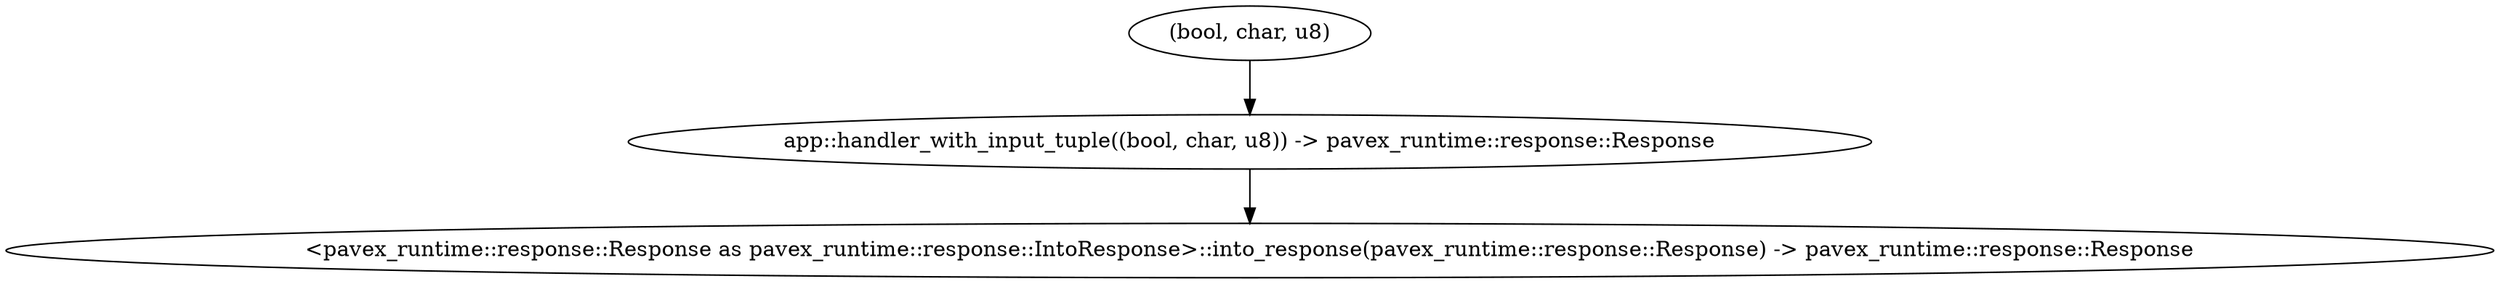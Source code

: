 digraph "GET /home" {
    0 [ label = "app::handler_with_input_tuple((bool, char, u8)) -> pavex_runtime::response::Response"]
    1 [ label = "(bool, char, u8)"]
    2 [ label = "<pavex_runtime::response::Response as pavex_runtime::response::IntoResponse>::into_response(pavex_runtime::response::Response) -> pavex_runtime::response::Response"]
    1 -> 0 [ ]
    0 -> 2 [ ]
}
digraph app_state {
    0 [ label = "crate::ApplicationState((bool, char, u8)) -> crate::ApplicationState"]
    1 [ label = "app::constructor_with_output_tuple() -> (bool, char, u8)"]
    1 -> 0 [ ]
}